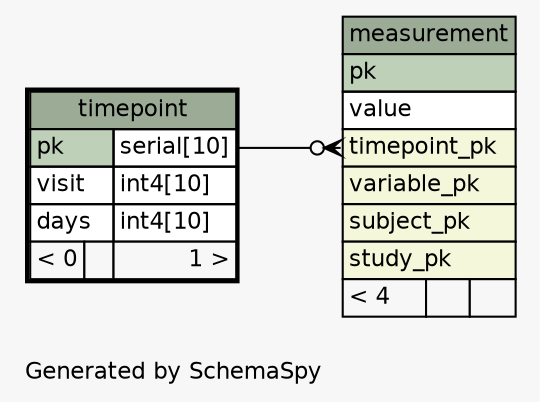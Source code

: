 // dot 2.38.0 on Mac OS X 10.11.5
// SchemaSpy rev 590
digraph "oneDegreeRelationshipsDiagram" {
  graph [
    rankdir="RL"
    bgcolor="#f7f7f7"
    label="\nGenerated by SchemaSpy"
    labeljust="l"
    nodesep="0.18"
    ranksep="0.46"
    fontname="Helvetica"
    fontsize="11"
  ];
  node [
    fontname="Helvetica"
    fontsize="11"
    shape="plaintext"
  ];
  edge [
    arrowsize="0.8"
  ];
  "measurement":"timepoint_pk":w -> "timepoint":"pk.type":e [arrowhead=none dir=back arrowtail=crowodot];
  "measurement" [
    label=<
    <TABLE BORDER="0" CELLBORDER="1" CELLSPACING="0" BGCOLOR="#ffffff">
      <TR><TD COLSPAN="3" BGCOLOR="#9bab96" ALIGN="CENTER">measurement</TD></TR>
      <TR><TD PORT="pk" COLSPAN="3" BGCOLOR="#bed1b8" ALIGN="LEFT">pk</TD></TR>
      <TR><TD PORT="value" COLSPAN="3" ALIGN="LEFT">value</TD></TR>
      <TR><TD PORT="timepoint_pk" COLSPAN="3" BGCOLOR="#f4f7da" ALIGN="LEFT">timepoint_pk</TD></TR>
      <TR><TD PORT="variable_pk" COLSPAN="3" BGCOLOR="#f4f7da" ALIGN="LEFT">variable_pk</TD></TR>
      <TR><TD PORT="subject_pk" COLSPAN="3" BGCOLOR="#f4f7da" ALIGN="LEFT">subject_pk</TD></TR>
      <TR><TD PORT="study_pk" COLSPAN="3" BGCOLOR="#f4f7da" ALIGN="LEFT">study_pk</TD></TR>
      <TR><TD ALIGN="LEFT" BGCOLOR="#f7f7f7">&lt; 4</TD><TD ALIGN="RIGHT" BGCOLOR="#f7f7f7">  </TD><TD ALIGN="RIGHT" BGCOLOR="#f7f7f7">  </TD></TR>
    </TABLE>>
    URL="measurement.html"
    tooltip="measurement"
  ];
  "timepoint" [
    label=<
    <TABLE BORDER="2" CELLBORDER="1" CELLSPACING="0" BGCOLOR="#ffffff">
      <TR><TD COLSPAN="3" BGCOLOR="#9bab96" ALIGN="CENTER">timepoint</TD></TR>
      <TR><TD PORT="pk" COLSPAN="2" BGCOLOR="#bed1b8" ALIGN="LEFT">pk</TD><TD PORT="pk.type" ALIGN="LEFT">serial[10]</TD></TR>
      <TR><TD PORT="visit" COLSPAN="2" ALIGN="LEFT">visit</TD><TD PORT="visit.type" ALIGN="LEFT">int4[10]</TD></TR>
      <TR><TD PORT="days" COLSPAN="2" ALIGN="LEFT">days</TD><TD PORT="days.type" ALIGN="LEFT">int4[10]</TD></TR>
      <TR><TD ALIGN="LEFT" BGCOLOR="#f7f7f7">&lt; 0</TD><TD ALIGN="RIGHT" BGCOLOR="#f7f7f7">  </TD><TD ALIGN="RIGHT" BGCOLOR="#f7f7f7">1 &gt;</TD></TR>
    </TABLE>>
    URL="timepoint.html"
    tooltip="timepoint"
  ];
}
